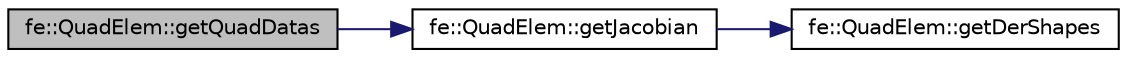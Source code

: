 digraph "fe::QuadElem::getQuadDatas"
{
  edge [fontname="Helvetica",fontsize="10",labelfontname="Helvetica",labelfontsize="10"];
  node [fontname="Helvetica",fontsize="10",shape=record];
  rankdir="LR";
  Node15 [label="fe::QuadElem::getQuadDatas",height=0.2,width=0.4,color="black", fillcolor="grey75", style="filled", fontcolor="black"];
  Node15 -> Node16 [color="midnightblue",fontsize="10",style="solid",fontname="Helvetica"];
  Node16 [label="fe::QuadElem::getJacobian",height=0.2,width=0.4,color="black", fillcolor="white", style="filled",URL="$classfe_1_1QuadElem.html#aa4d3e4533429959f2270ed710ec5d5f9",tooltip="Computes the Jacobian of map . "];
  Node16 -> Node17 [color="midnightblue",fontsize="10",style="solid",fontname="Helvetica"];
  Node17 [label="fe::QuadElem::getDerShapes",height=0.2,width=0.4,color="black", fillcolor="white", style="filled",URL="$classfe_1_1QuadElem.html#ab3619204c8865494c49ccba3108f1f85",tooltip="Returns the values of derivative of shape function at point p on reference element. "];
}
